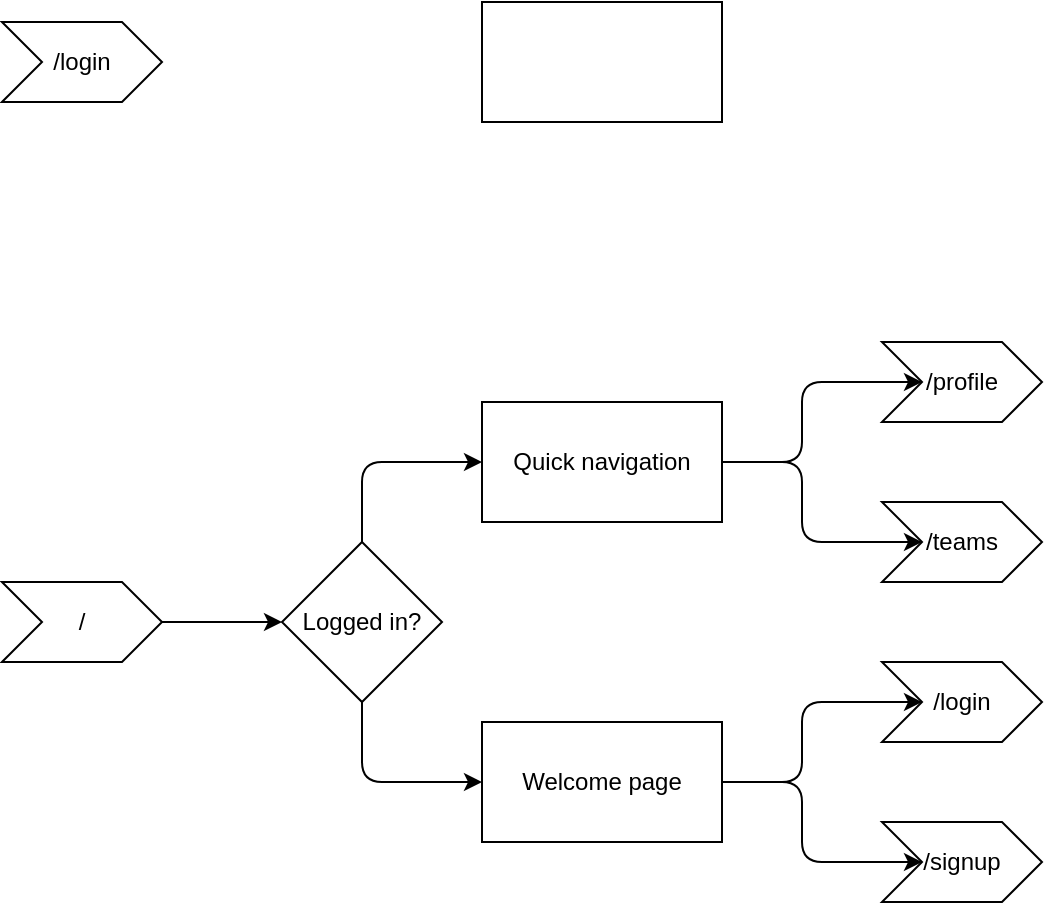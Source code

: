 <mxfile>
    <diagram id="o5fad9AsN2JQ7GqOEj8Z" name="Strona-1">
        <mxGraphModel dx="1086" dy="802" grid="1" gridSize="10" guides="1" tooltips="1" connect="1" arrows="1" fold="1" page="1" pageScale="1" pageWidth="1600" pageHeight="1200" math="0" shadow="0">
            <root>
                <mxCell id="0"/>
                <mxCell id="1" parent="0"/>
                <mxCell id="18" style="edgeStyle=none;html=1;exitX=1;exitY=0.5;exitDx=0;exitDy=0;" edge="1" parent="1" source="15" target="17">
                    <mxGeometry relative="1" as="geometry"/>
                </mxCell>
                <mxCell id="15" value="/" style="shape=step;perimeter=stepPerimeter;whiteSpace=wrap;html=1;fixedSize=1;" vertex="1" parent="1">
                    <mxGeometry x="280" y="440" width="80" height="40" as="geometry"/>
                </mxCell>
                <mxCell id="20" style="edgeStyle=orthogonalEdgeStyle;html=1;exitX=0.5;exitY=1;exitDx=0;exitDy=0;entryX=0;entryY=0.5;entryDx=0;entryDy=0;" edge="1" parent="1" source="17" target="19">
                    <mxGeometry relative="1" as="geometry"/>
                </mxCell>
                <mxCell id="22" style="edgeStyle=orthogonalEdgeStyle;html=1;exitX=0.5;exitY=0;exitDx=0;exitDy=0;entryX=0;entryY=0.5;entryDx=0;entryDy=0;" edge="1" parent="1" source="17" target="21">
                    <mxGeometry relative="1" as="geometry"/>
                </mxCell>
                <mxCell id="17" value="Logged in?" style="rhombus;whiteSpace=wrap;html=1;" vertex="1" parent="1">
                    <mxGeometry x="420" y="420" width="80" height="80" as="geometry"/>
                </mxCell>
                <mxCell id="25" style="edgeStyle=orthogonalEdgeStyle;html=1;exitX=1;exitY=0.5;exitDx=0;exitDy=0;entryX=0;entryY=0.5;entryDx=0;entryDy=0;" edge="1" parent="1" source="19" target="23">
                    <mxGeometry relative="1" as="geometry"/>
                </mxCell>
                <mxCell id="26" style="edgeStyle=orthogonalEdgeStyle;html=1;exitX=1;exitY=0.5;exitDx=0;exitDy=0;entryX=0;entryY=0.5;entryDx=0;entryDy=0;" edge="1" parent="1" source="19" target="24">
                    <mxGeometry relative="1" as="geometry"/>
                </mxCell>
                <mxCell id="19" value="Welcome page" style="rounded=0;whiteSpace=wrap;html=1;" vertex="1" parent="1">
                    <mxGeometry x="520" y="510" width="120" height="60" as="geometry"/>
                </mxCell>
                <mxCell id="28" style="edgeStyle=orthogonalEdgeStyle;html=1;exitX=1;exitY=0.5;exitDx=0;exitDy=0;entryX=0;entryY=0.5;entryDx=0;entryDy=0;" edge="1" parent="1" source="21" target="27">
                    <mxGeometry relative="1" as="geometry"/>
                </mxCell>
                <mxCell id="30" style="edgeStyle=orthogonalEdgeStyle;html=1;exitX=1;exitY=0.5;exitDx=0;exitDy=0;entryX=0;entryY=0.5;entryDx=0;entryDy=0;" edge="1" parent="1" source="21" target="29">
                    <mxGeometry relative="1" as="geometry"/>
                </mxCell>
                <mxCell id="21" value="Quick navigation" style="rounded=0;whiteSpace=wrap;html=1;" vertex="1" parent="1">
                    <mxGeometry x="520" y="350" width="120" height="60" as="geometry"/>
                </mxCell>
                <mxCell id="23" value="/login" style="shape=step;perimeter=stepPerimeter;whiteSpace=wrap;html=1;fixedSize=1;" vertex="1" parent="1">
                    <mxGeometry x="720" y="480" width="80" height="40" as="geometry"/>
                </mxCell>
                <mxCell id="24" value="/signup" style="shape=step;perimeter=stepPerimeter;whiteSpace=wrap;html=1;fixedSize=1;" vertex="1" parent="1">
                    <mxGeometry x="720" y="560" width="80" height="40" as="geometry"/>
                </mxCell>
                <mxCell id="27" value="/teams" style="shape=step;perimeter=stepPerimeter;whiteSpace=wrap;html=1;fixedSize=1;" vertex="1" parent="1">
                    <mxGeometry x="720" y="400" width="80" height="40" as="geometry"/>
                </mxCell>
                <mxCell id="29" value="/profile" style="shape=step;perimeter=stepPerimeter;whiteSpace=wrap;html=1;fixedSize=1;" vertex="1" parent="1">
                    <mxGeometry x="720" y="320" width="80" height="40" as="geometry"/>
                </mxCell>
                <mxCell id="31" value="" style="rounded=0;whiteSpace=wrap;html=1;" vertex="1" parent="1">
                    <mxGeometry x="520" y="150" width="120" height="60" as="geometry"/>
                </mxCell>
                <mxCell id="32" value="/login" style="shape=step;perimeter=stepPerimeter;whiteSpace=wrap;html=1;fixedSize=1;" vertex="1" parent="1">
                    <mxGeometry x="280" y="160" width="80" height="40" as="geometry"/>
                </mxCell>
            </root>
        </mxGraphModel>
    </diagram>
</mxfile>
